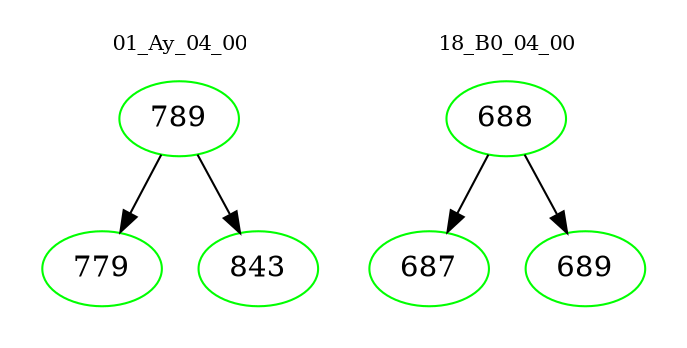 digraph{
subgraph cluster_0 {
color = white
label = "01_Ay_04_00";
fontsize=10;
T0_789 [label="789", color="green"]
T0_789 -> T0_779 [color="black"]
T0_779 [label="779", color="green"]
T0_789 -> T0_843 [color="black"]
T0_843 [label="843", color="green"]
}
subgraph cluster_1 {
color = white
label = "18_B0_04_00";
fontsize=10;
T1_688 [label="688", color="green"]
T1_688 -> T1_687 [color="black"]
T1_687 [label="687", color="green"]
T1_688 -> T1_689 [color="black"]
T1_689 [label="689", color="green"]
}
}
